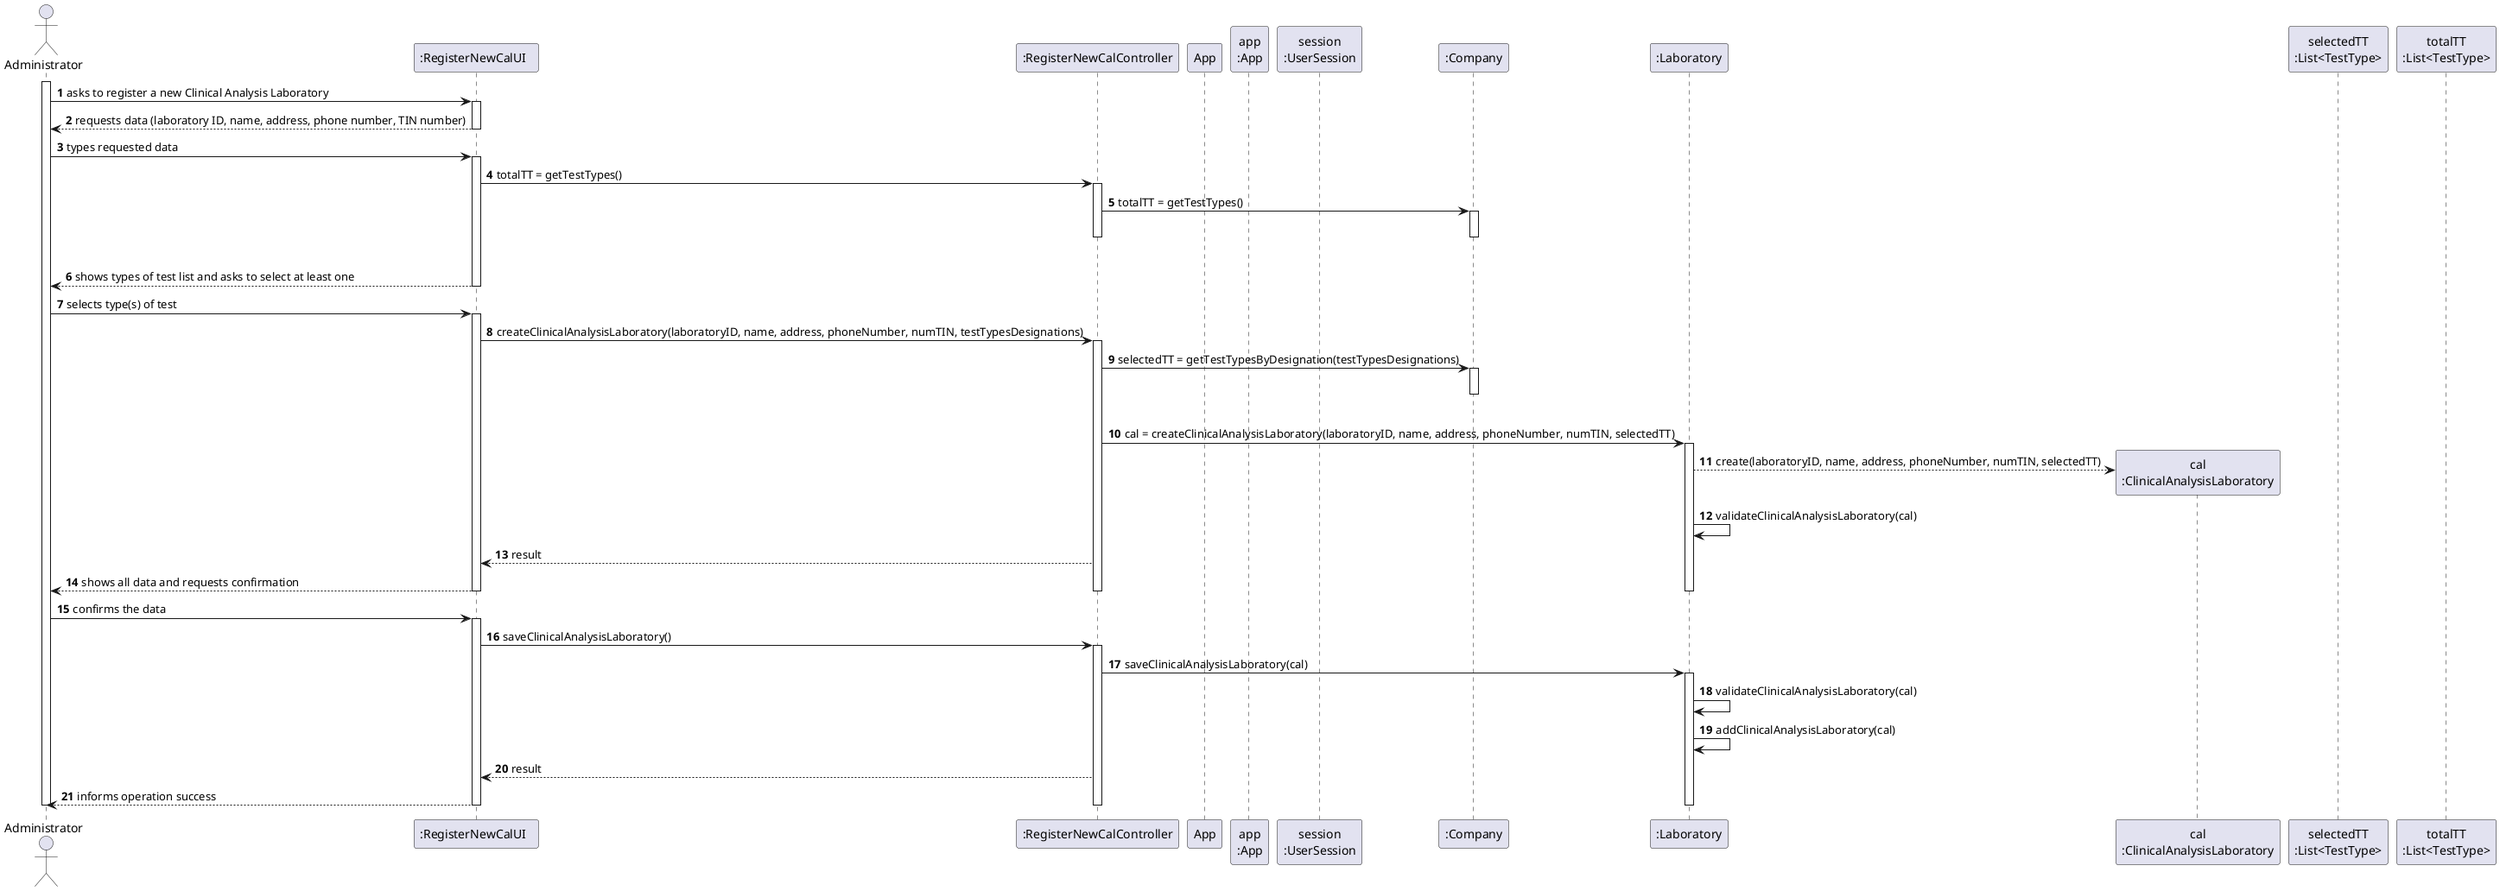 @startuml
autonumber
'hide footbox
actor "Administrator" as ADM

participant ":RegisterNewCalUI  " as UI
participant ":RegisterNewCalController" as CTRL
participant "App" as _APP
participant "app\n:App" as APP
participant "session\n:UserSession" as SESSAO
participant ":Company" as PLAT
/'participant ":Platform" as PLAT'/
participant ":Laboratory" as ORG
participant "cal\n:ClinicalAnalysisLaboratory" as TAREFA
participant "selectedTT\n:List<TestType>" as CAT
participant "totalTT\n:List<TestType>" as LIST_CAT

activate ADM
ADM -> UI : asks to register a new Clinical Analysis Laboratory
activate UI
UI --> ADM : requests data (laboratory ID, name, address, phone number, TIN number)
deactivate UI

ADM -> UI : types requested data
activate UI

UI -> CTRL : totalTT = getTestTypes()
activate CTRL

CTRL -> PLAT : totalTT = getTestTypes()
activate PLAT
|||
deactivate PLAT
deactivate CTRL

UI --> ADM : shows types of test list and asks to select at least one
deactivate PLAT
deactivate UI

ADM -> UI : selects type(s) of test
activate UI

UI -> CTRL : createClinicalAnalysisLaboratory(laboratoryID, name, address, phoneNumber, numTIN, testTypesDesignations)
activate CTRL

CTRL -> PLAT : selectedTT = getTestTypesByDesignation(testTypesDesignations)
activate PLAT
|||
deactivate PLAT

/'
CTRL -> _APP: app = getInstance()
activate _APP
|||
deactivate _APP

CTRL -> APP: session = getCurrentSession()
activate APP
|||
deactivate APP

CTRL -> SESSAO : answer = isLoggedInWithRole(USER_ROLE)
activate SESSAO
|||
deactivate SESSAO'/


/'ANTES ESTAVA email = getUserEmail()
CTRL -> SESSAO: email = getUserId()
activate SESSAO
|||
deactivate SESSAO

/'org = getOrganizationByUserEmail(email)
CTRL -> PLAT: cmp = getCompanyByUserId(email)
activate PLAT
|||
deactivate PLAT'/


CTRL -> ORG: cal = createClinicalAnalysisLaboratory(laboratoryID, name, address, phoneNumber, numTIN, selectedTT)
activate ORG

ORG --> TAREFA**: create(laboratoryID, name, address, phoneNumber, numTIN, selectedTT)
ORG -> ORG: validateClinicalAnalysisLaboratory(cal)

CTRL --> UI: result

UI --> ADM: shows all data and requests confirmation
deactivate ORG
deactivate PLAT
deactivate CTRL
deactivate UI

ADM -> UI : confirms the data
activate UI
UI -> CTRL : saveClinicalAnalysisLaboratory()
activate CTRL

CTRL -> ORG : saveClinicalAnalysisLaboratory(cal)
activate ORG

ORG -> ORG: validateClinicalAnalysisLaboratory(cal)
ORG -> ORG: addClinicalAnalysisLaboratory(cal)

CTRL --> UI: result

UI --> ADM : informs operation success
deactivate ORG
deactivate CTRL
deactivate UI

deactivate ADM

@enduml
